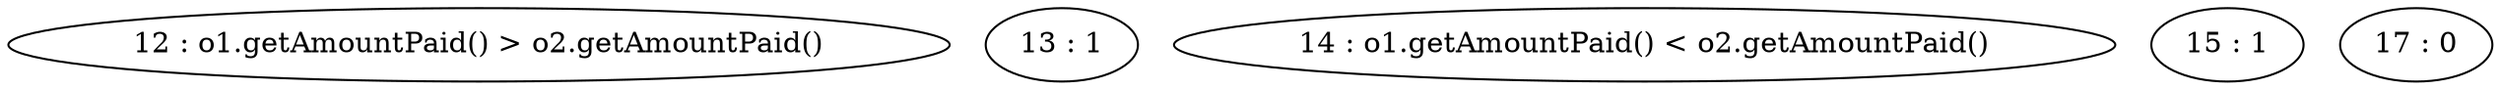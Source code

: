 digraph G {
"12 : o1.getAmountPaid() > o2.getAmountPaid()"
"13 : 1"
"14 : o1.getAmountPaid() < o2.getAmountPaid()"
"15 : 1"
"17 : 0"
}